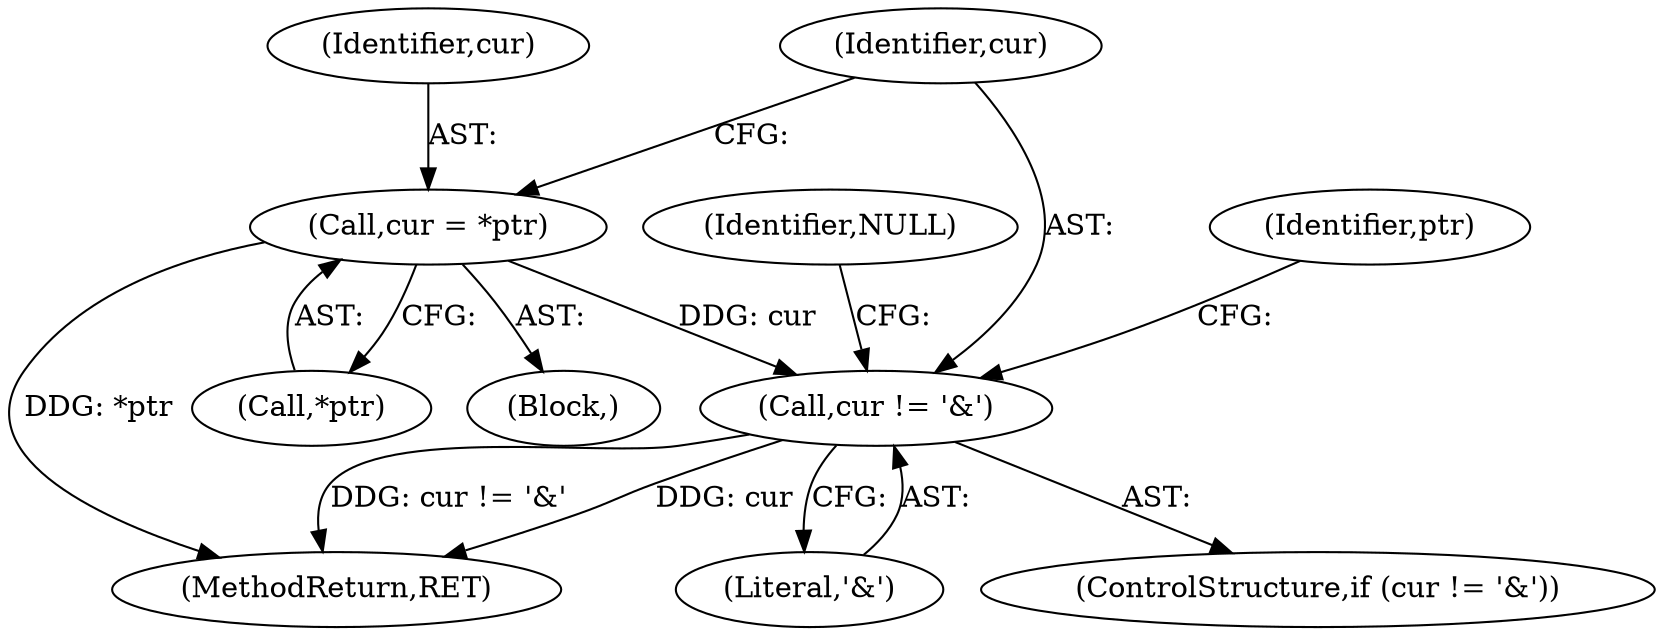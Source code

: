 digraph "0_Chrome_d0947db40187f4708c58e64cbd6013faf9eddeed_34@pointer" {
"1000136" [label="(Call,cur = *ptr)"];
"1000141" [label="(Call,cur != '&')"];
"1000145" [label="(Identifier,NULL)"];
"1000113" [label="(Block,)"];
"1000140" [label="(ControlStructure,if (cur != '&'))"];
"1000142" [label="(Identifier,cur)"];
"1000136" [label="(Call,cur = *ptr)"];
"1000147" [label="(Identifier,ptr)"];
"1000137" [label="(Identifier,cur)"];
"1000141" [label="(Call,cur != '&')"];
"1000410" [label="(MethodReturn,RET)"];
"1000143" [label="(Literal,'&')"];
"1000138" [label="(Call,*ptr)"];
"1000136" -> "1000113"  [label="AST: "];
"1000136" -> "1000138"  [label="CFG: "];
"1000137" -> "1000136"  [label="AST: "];
"1000138" -> "1000136"  [label="AST: "];
"1000142" -> "1000136"  [label="CFG: "];
"1000136" -> "1000410"  [label="DDG: *ptr"];
"1000136" -> "1000141"  [label="DDG: cur"];
"1000141" -> "1000140"  [label="AST: "];
"1000141" -> "1000143"  [label="CFG: "];
"1000142" -> "1000141"  [label="AST: "];
"1000143" -> "1000141"  [label="AST: "];
"1000145" -> "1000141"  [label="CFG: "];
"1000147" -> "1000141"  [label="CFG: "];
"1000141" -> "1000410"  [label="DDG: cur"];
"1000141" -> "1000410"  [label="DDG: cur != '&'"];
}
